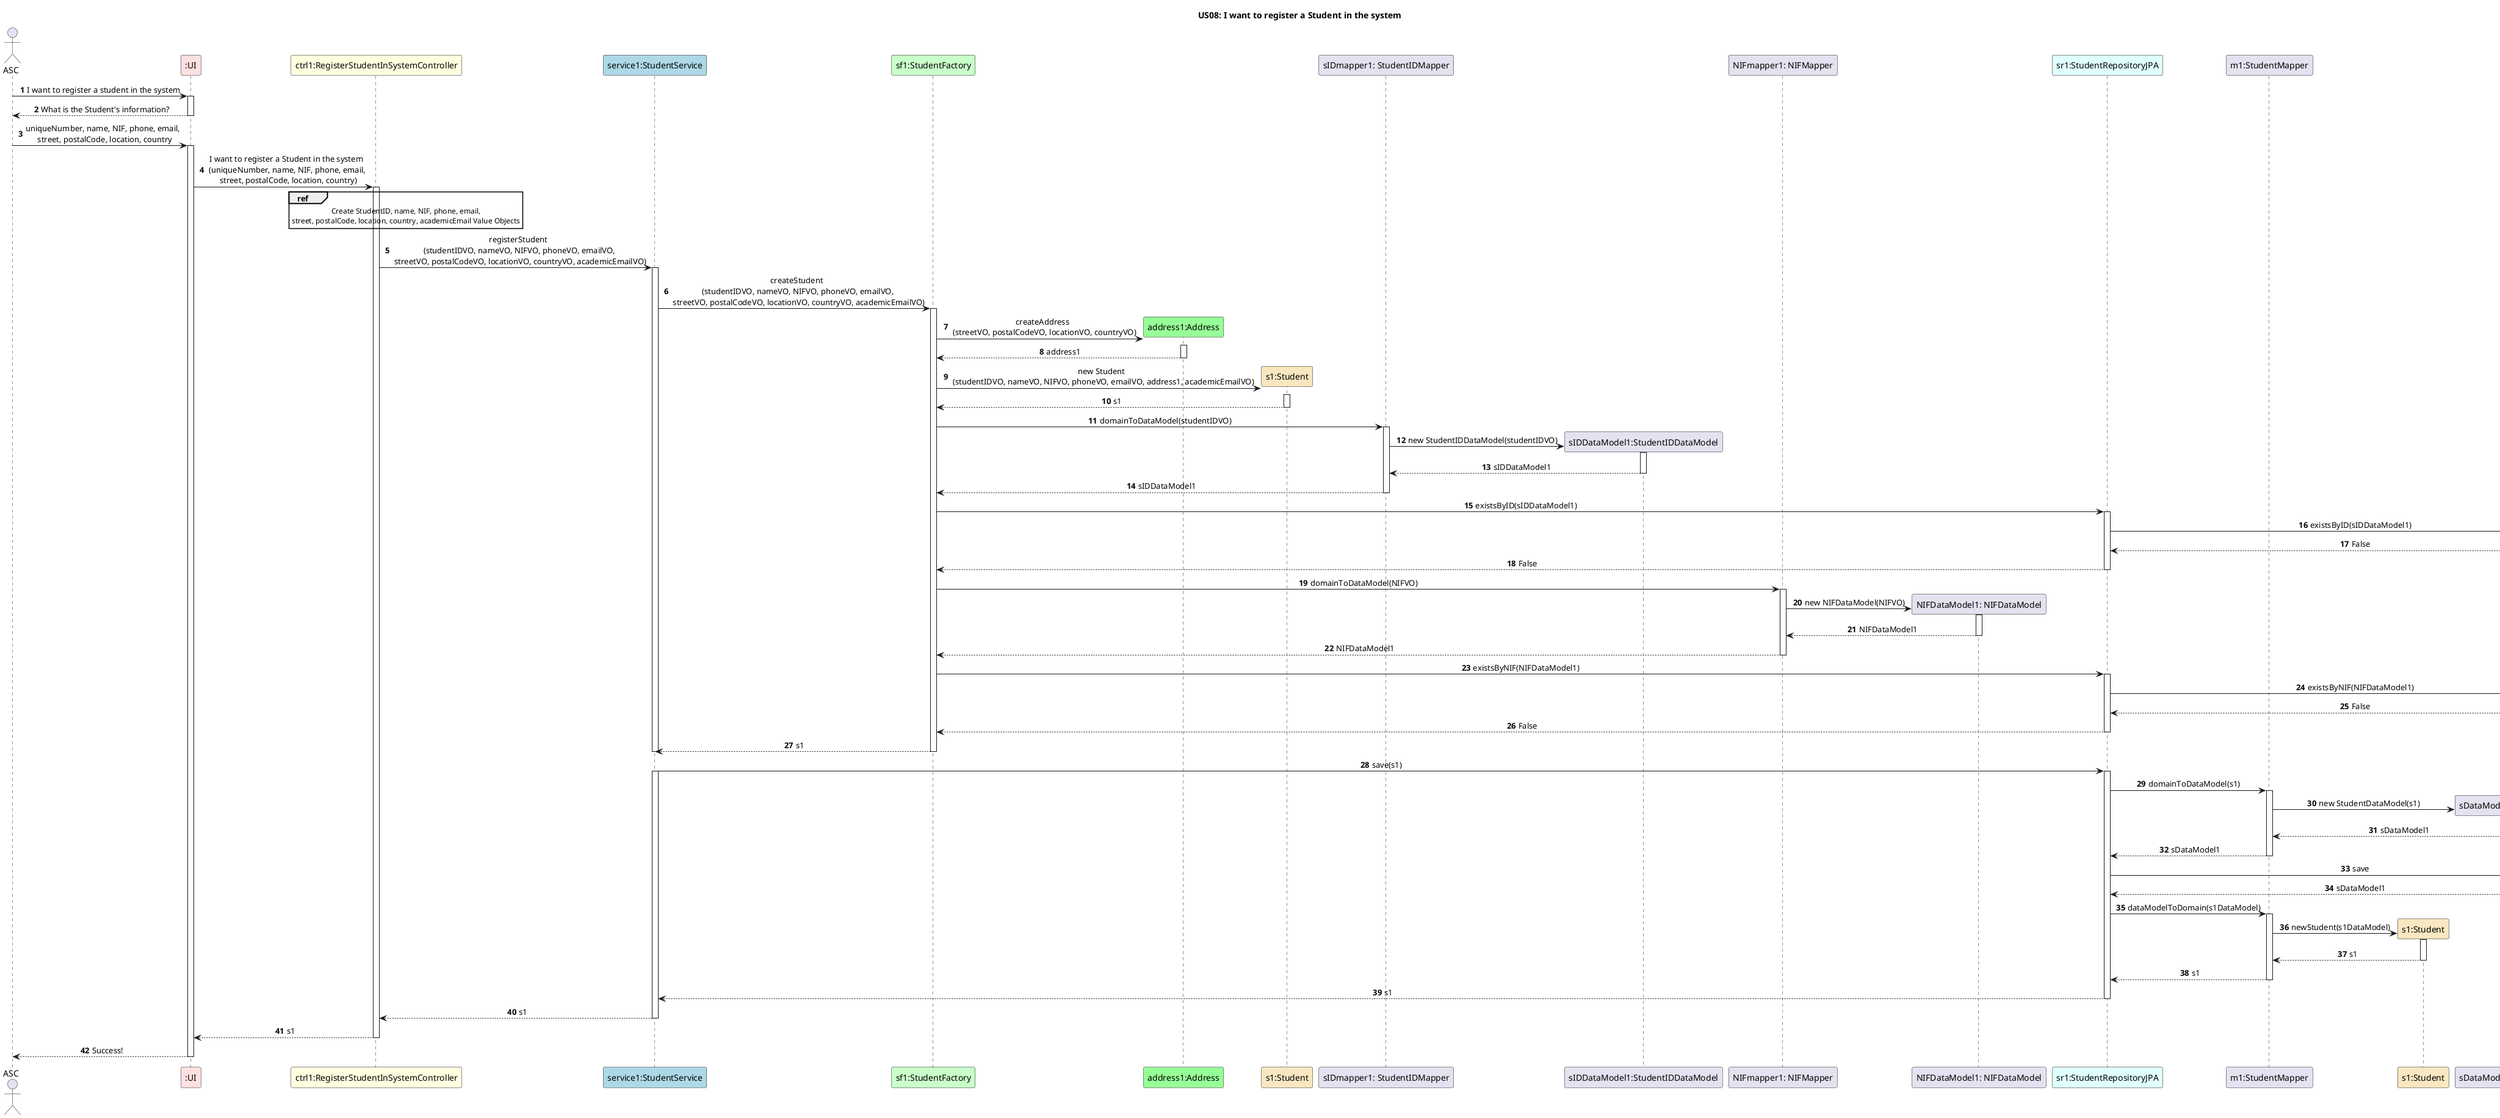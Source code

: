 @startuml
autonumber
skinparam sequenceMessageAlign center
title US08: I want to register a Student in the system

actor ASC
participant ":UI" as UI #implementation
participant "ctrl1:RegisterStudentInSystemController" as ctrl #lightyellow
participant "service1:StudentService" as service #lightblue
participant "sf1:StudentFactory" as SF #technology
participant "address1:Address" as A #physical
participant "s1:Student" as s1 #strategy
participant "sIDmapper1: StudentIDMapper" as SMapper
participant "sIDDataModel1:StudentIDDataModel" as siddm
participant "NIFmapper1: NIFMapper" as NIF
participant "NIFDataModel1: NIFDataModel" as NIFDM
participant "sr1:StudentRepositoryJPA" as SR #lightcyan
participant "m1:StudentMapper" as mapper
participant "s1:Student" as s2 #strategy
participant "sDataModel1: StudentDataModel" as sDM

ASC -> UI: I want to register a student in the system
activate UI
UI --> ASC: What is the Student's information?
deactivate UI
ASC -> UI: uniqueNumber, name, NIF, phone, email, \n street, postalCode, location, country
activate UI
UI -> ctrl: I want to register a Student in the system \n (uniqueNumber, name, NIF, phone, email, \n street, postalCode, location, country)
activate ctrl

ref over ctrl
    Create StudentID, name, NIF, phone, email,
    street, postalCode, location, country, academicEmail Value Objects
end ref

ctrl -> service: registerStudent \n (studentIDVO, nameVO, NIFVO, phoneVO, emailVO, \n streetVO, postalCodeVO, locationVO, countryVO, academicEmailVO)
activate service

service -> SF: createStudent \n (studentIDVO, nameVO, NIFVO, phoneVO, emailVO, \n streetVO, postalCodeVO, locationVO, countryVO, academicEmailVO)
activate SF

SF -> A**: createAddress \n (streetVO, postalCodeVO, locationVO, countryVO)
activate A

A --> SF: address1
deactivate A

SF -> s1**: new Student \n (studentIDVO, nameVO, NIFVO, phoneVO, emailVO, address1, academicEmailVO)
activate s1
s1 --> SF: s1
deactivate s1
SF -> SMapper : domainToDataModel(studentIDVO)
activate SMapper
SMapper -> siddm**: new StudentIDDataModel(studentIDVO)
activate siddm
siddm --> SMapper : sIDDataModel1
deactivate siddm
SMapper --> SF: sIDDataModel1
deactivate SMapper
SF -> SR: existsByID(sIDDataModel1)
activate SR
SR ->: existsByID(sIDDataModel1)
SR <-- : False
SR --> SF: False
deactivate SR
SF -> NIF : domainToDataModel(NIFVO)
activate NIF
NIF -> NIFDM**: new NIFDataModel(NIFVO)
activate NIFDM
NIFDM --> NIF: NIFDataModel1
deactivate NIFDM
NIF --> SF: NIFDataModel1
deactivate NIF
SF -> SR: existsByNIF(NIFDataModel1)
activate SR
SR ->: existsByNIF(NIFDataModel1)
SR <-- : False
SR --> SF: False
deactivate SR
SF --> service: s1
deactivate SF
deactivate service

service -> SR: save(s1)
activate service
activate SR
SR -> mapper: domainToDataModel(s1)
activate mapper
mapper -> sDM**: new StudentDataModel(s1)
activate sDM
sDM --> mapper : sDataModel1
deactivate sDM
mapper --> SR: sDataModel1
deactivate mapper
SR -> : save
SR <-- :sDataModel1
SR -> mapper: dataModelToDomain(s1DataModel)
activate mapper
mapper -> s2**: newStudent(s1DataModel)
activate s2
s2 --> mapper: s1
deactivate s2
mapper --> SR: s1
deactivate mapper



SR --> service: s1
deactivate SR
service --> ctrl: s1
deactivate service
ctrl --> UI: s1
deactivate ctrl
UI --> ASC: Success!
deactivate UI

@enduml